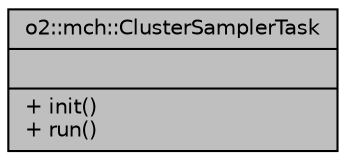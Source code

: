 digraph "o2::mch::ClusterSamplerTask"
{
 // INTERACTIVE_SVG=YES
  bgcolor="transparent";
  edge [fontname="Helvetica",fontsize="10",labelfontname="Helvetica",labelfontsize="10"];
  node [fontname="Helvetica",fontsize="10",shape=record];
  Node1 [label="{o2::mch::ClusterSamplerTask\n||+ init()\l+ run()\l}",height=0.2,width=0.4,color="black", fillcolor="grey75", style="filled", fontcolor="black"];
}
